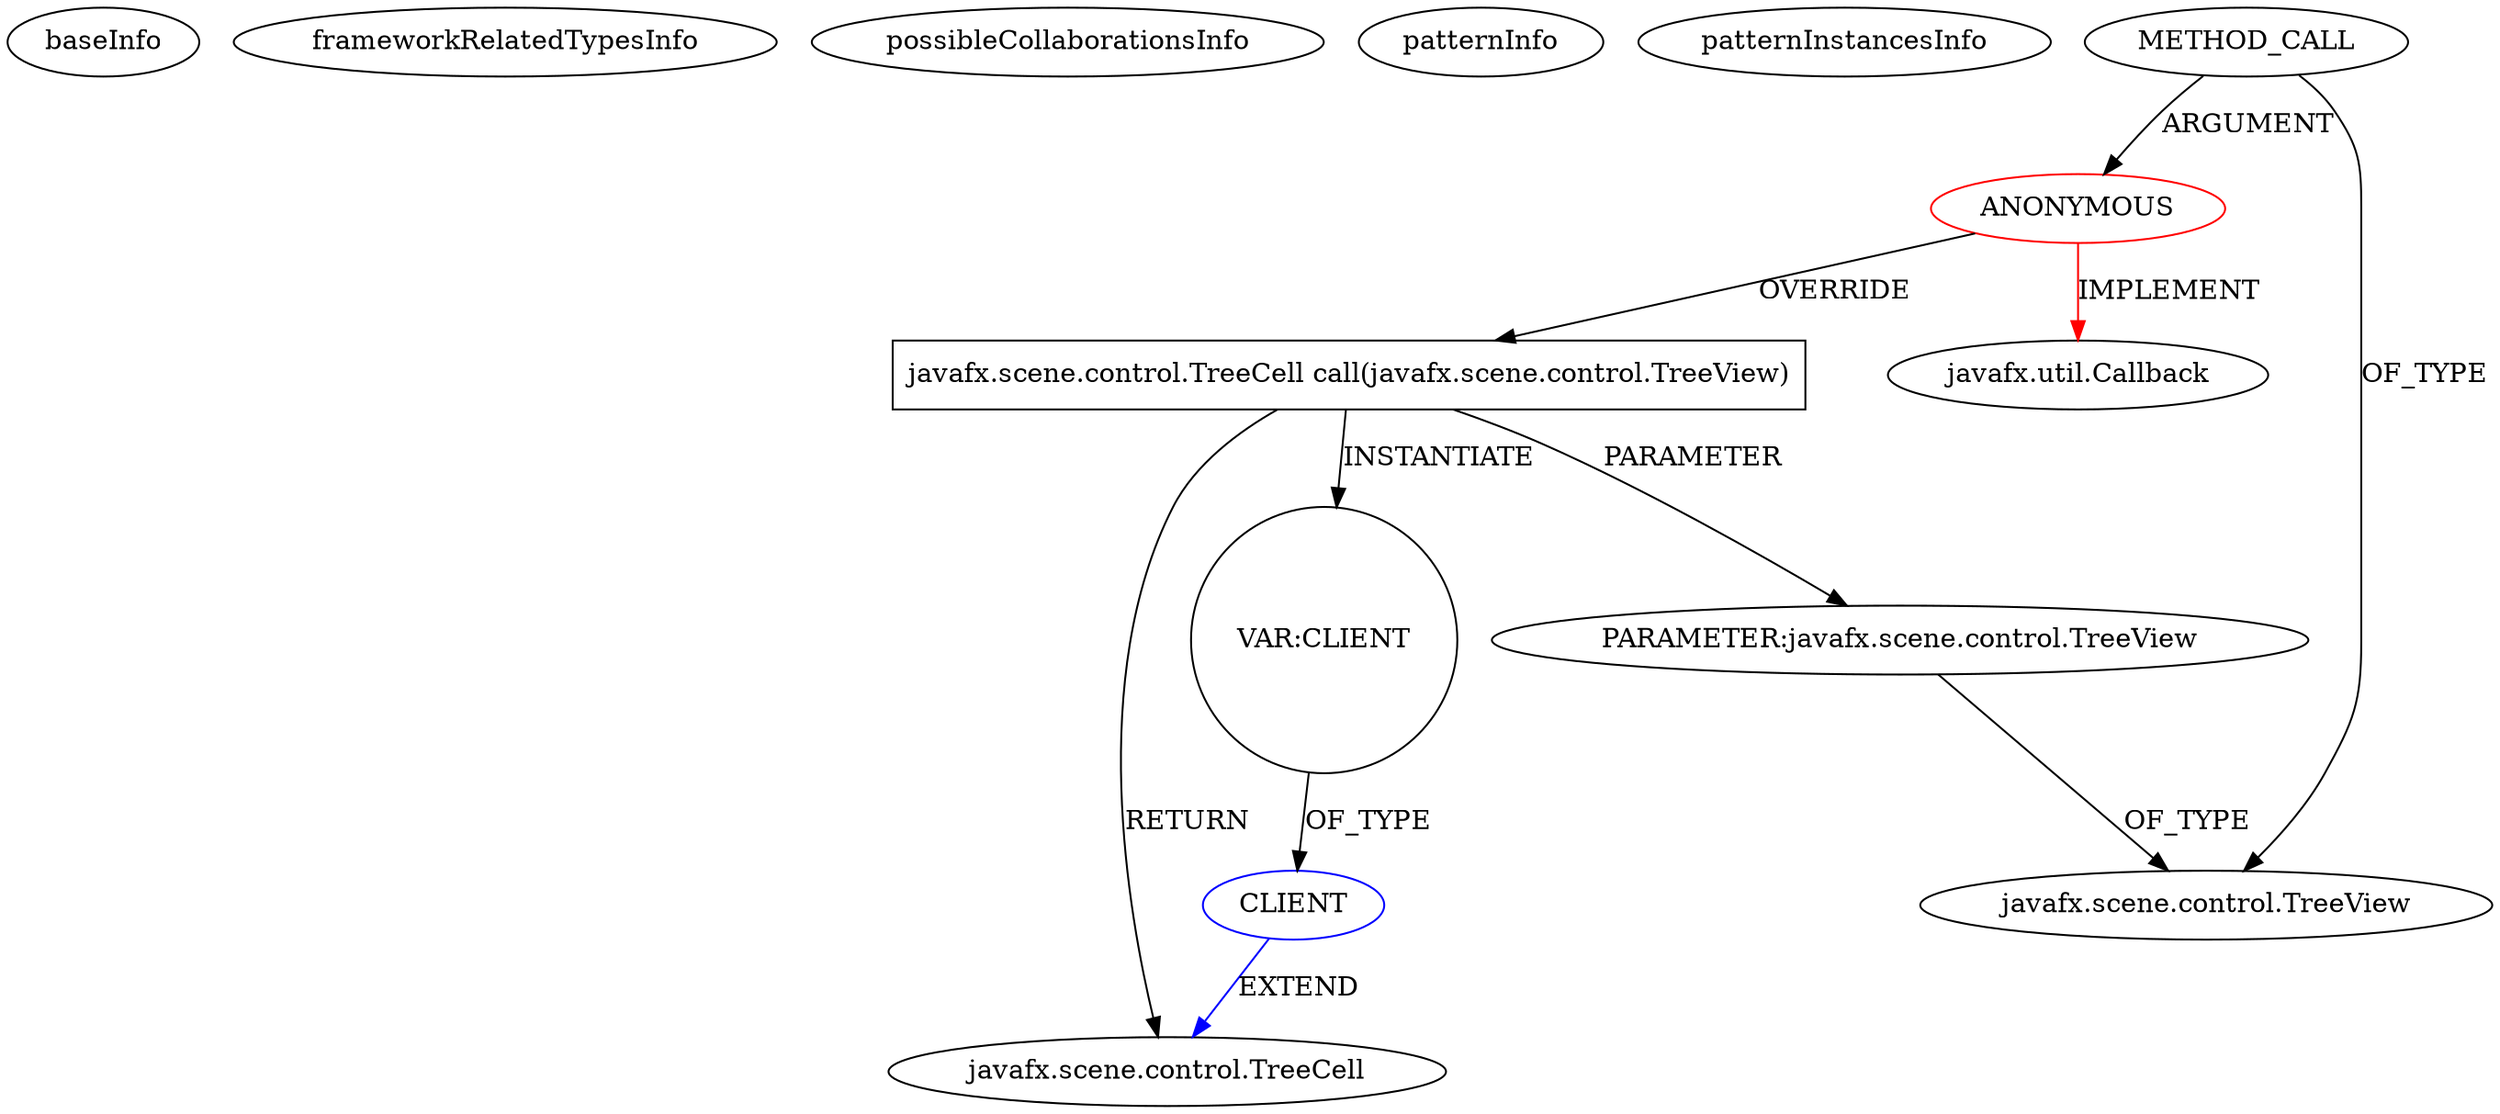 digraph {
baseInfo[graphId=4159,category="pattern",isAnonymous=true,possibleRelation=true]
frameworkRelatedTypesInfo[0="javafx.util.Callback"]
possibleCollaborationsInfo[0="4159~INSTANTIATION-OVERRIDING_METHOD_DECLARATION-~javafx.util.Callback ~javafx.scene.control.TreeCell ~true~false"]
patternInfo[frequency=2.0,patternRootClient=0]
patternInstancesInfo[0="Manzzz-DBClient~/Manzzz-DBClient/DBClient-master/src/main/java/com/application/view/View.java~javafx.scene.Node createDBTab()~856",1="sannies-isoviewer-fx~/sannies-isoviewer-fx/isoviewer-fx-master/src/main/java/com/googlecode/mp4parser/mp4inspector/IsoFileTreeView.java~void IsoFileTreeView()~4071"]
4[label="javafx.scene.control.TreeCell call(javafx.scene.control.TreeView)",vertexType="OVERRIDING_METHOD_DECLARATION",isFrameworkType=false,shape=box]
5[label="javafx.scene.control.TreeCell",vertexType="FRAMEWORK_CLASS_TYPE",isFrameworkType=false]
9[label="VAR:CLIENT",vertexType="VARIABLE_EXPRESION",isFrameworkType=false,shape=circle]
0[label="ANONYMOUS",vertexType="ROOT_ANONYMOUS_DECLARATION",isFrameworkType=false,color=red]
2[label="METHOD_CALL",vertexType="OUTSIDE_CALL",isFrameworkType=false]
6[label="PARAMETER:javafx.scene.control.TreeView",vertexType="PARAMETER_DECLARATION",isFrameworkType=false]
1[label="javafx.util.Callback",vertexType="FRAMEWORK_INTERFACE_TYPE",isFrameworkType=false]
3[label="javafx.scene.control.TreeView",vertexType="FRAMEWORK_CLASS_TYPE",isFrameworkType=false]
10[label="CLIENT",vertexType="REFERENCE_CLIENT_CLASS_DECLARATION",isFrameworkType=false,color=blue]
0->4[label="OVERRIDE"]
2->0[label="ARGUMENT"]
4->9[label="INSTANTIATE"]
9->10[label="OF_TYPE"]
2->3[label="OF_TYPE"]
0->1[label="IMPLEMENT",color=red]
10->5[label="EXTEND",color=blue]
4->5[label="RETURN"]
4->6[label="PARAMETER"]
6->3[label="OF_TYPE"]
}
